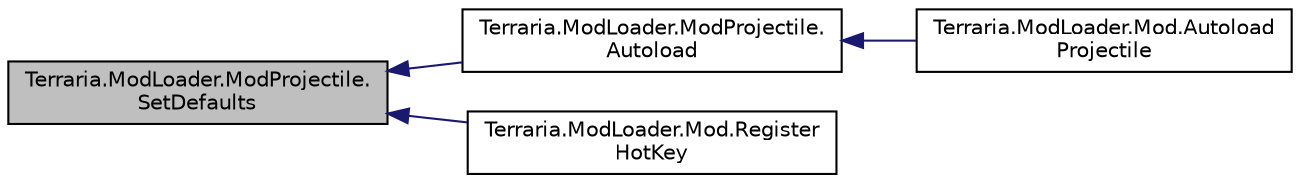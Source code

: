 digraph "Terraria.ModLoader.ModProjectile.SetDefaults"
{
  edge [fontname="Helvetica",fontsize="10",labelfontname="Helvetica",labelfontsize="10"];
  node [fontname="Helvetica",fontsize="10",shape=record];
  rankdir="LR";
  Node71 [label="Terraria.ModLoader.ModProjectile.\lSetDefaults",height=0.2,width=0.4,color="black", fillcolor="grey75", style="filled", fontcolor="black"];
  Node71 -> Node72 [dir="back",color="midnightblue",fontsize="10",style="solid",fontname="Helvetica"];
  Node72 [label="Terraria.ModLoader.ModProjectile.\lAutoload",height=0.2,width=0.4,color="black", fillcolor="white", style="filled",URL="$class_terraria_1_1_mod_loader_1_1_mod_projectile.html#aa4bd74eb4726fe09583d635f72a669b2"];
  Node72 -> Node73 [dir="back",color="midnightblue",fontsize="10",style="solid",fontname="Helvetica"];
  Node73 [label="Terraria.ModLoader.Mod.Autoload\lProjectile",height=0.2,width=0.4,color="black", fillcolor="white", style="filled",URL="$class_terraria_1_1_mod_loader_1_1_mod.html#a2cc06bb68e395f20ede259d09eb91b05"];
  Node71 -> Node74 [dir="back",color="midnightblue",fontsize="10",style="solid",fontname="Helvetica"];
  Node74 [label="Terraria.ModLoader.Mod.Register\lHotKey",height=0.2,width=0.4,color="black", fillcolor="white", style="filled",URL="$class_terraria_1_1_mod_loader_1_1_mod.html#ae2cf71401aac20a22858cff2d70c8e03",tooltip="Registers a hotkey with a name and defaultKey. Use the returned ModHotKey to detect when buttons are ..."];
}
